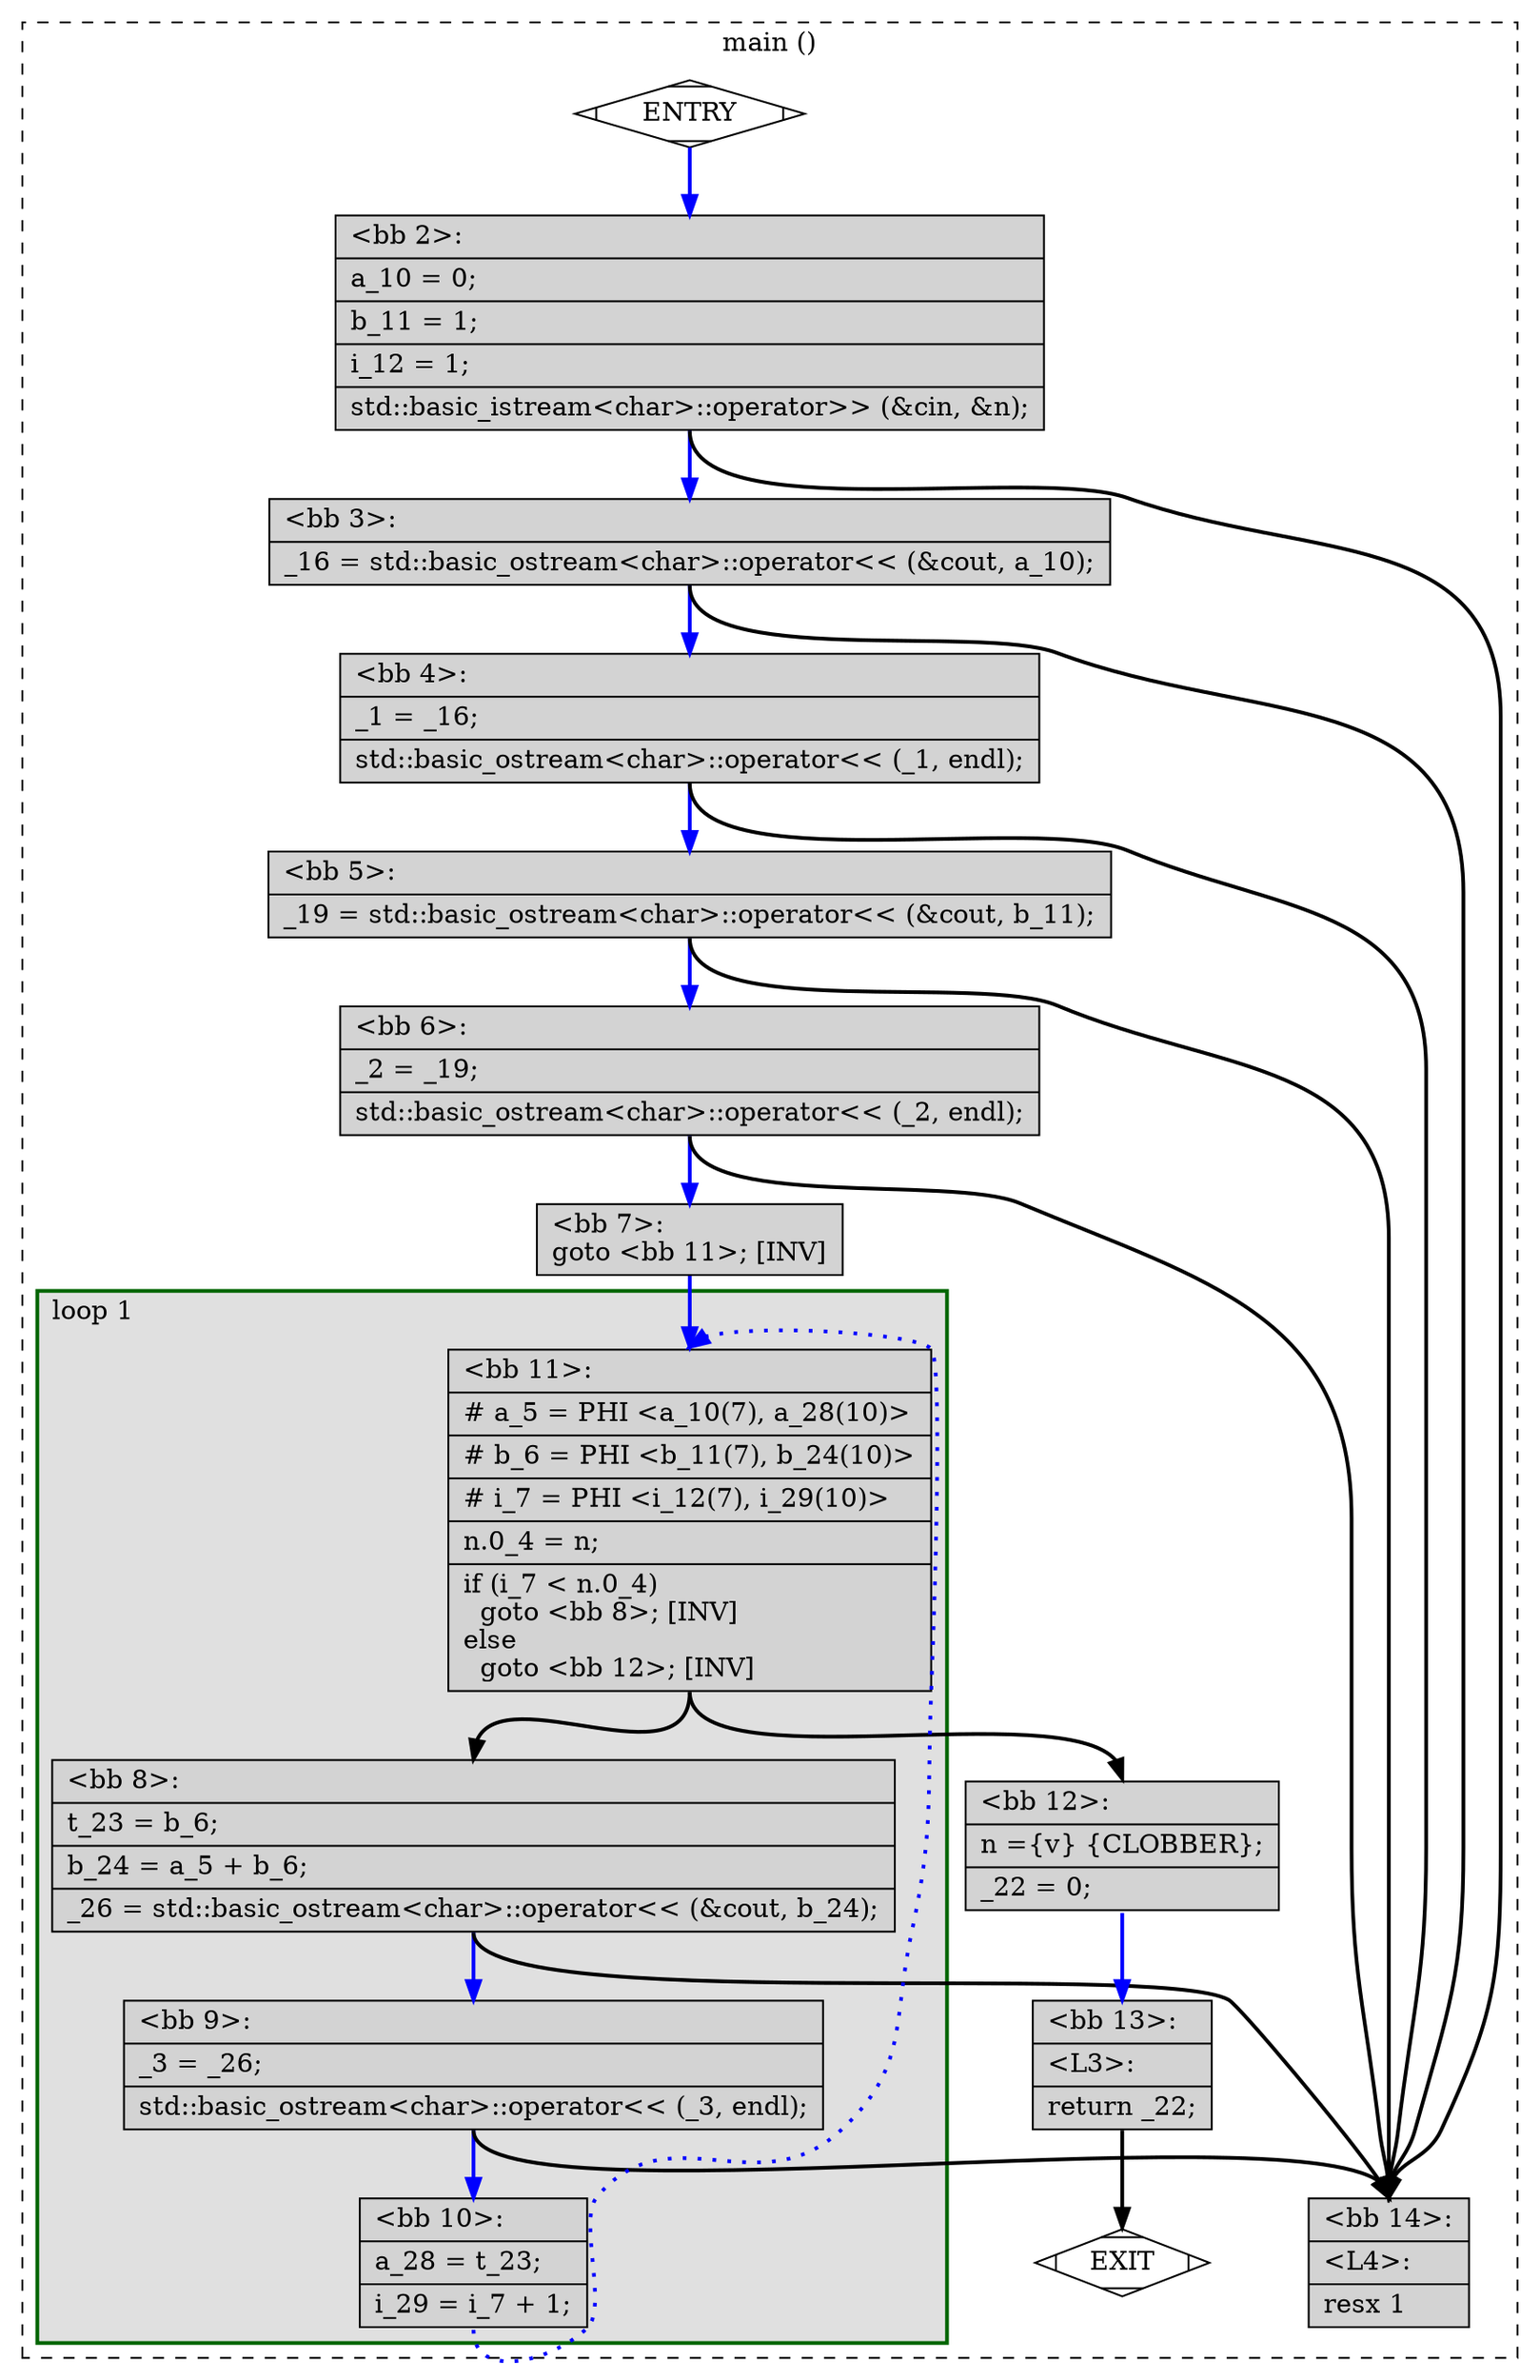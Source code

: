 digraph "cfg_analysis/O0/fibonacci_O0-Fibonacci.cpp.093t.ehdisp" {
overlap=false;
subgraph "cluster_main" {
	style="dashed";
	color="black";
	label="main ()";
	subgraph cluster_1727_1 {
	style="filled";
	color="darkgreen";
	fillcolor="grey88";
	label="loop 1";
	labeljust=l;
	penwidth=2;
	fn_1727_basic_block_11 [shape=record,style=filled,fillcolor=lightgrey,label="{\<bb\ 11\>:\l\
|#\ a_5\ =\ PHI\ \<a_10(7),\ a_28(10)\>\l\
|#\ b_6\ =\ PHI\ \<b_11(7),\ b_24(10)\>\l\
|#\ i_7\ =\ PHI\ \<i_12(7),\ i_29(10)\>\l\
|n.0_4\ =\ n;\l\
|if\ (i_7\ \<\ n.0_4)\l\
\ \ goto\ \<bb\ 8\>;\ [INV]\l\
else\l\
\ \ goto\ \<bb\ 12\>;\ [INV]\l\
}"];

	fn_1727_basic_block_8 [shape=record,style=filled,fillcolor=lightgrey,label="{\<bb\ 8\>:\l\
|t_23\ =\ b_6;\l\
|b_24\ =\ a_5\ +\ b_6;\l\
|_26\ =\ std::basic_ostream\<char\>::operator\<\<\ (&cout,\ b_24);\l\
}"];

	fn_1727_basic_block_9 [shape=record,style=filled,fillcolor=lightgrey,label="{\<bb\ 9\>:\l\
|_3\ =\ _26;\l\
|std::basic_ostream\<char\>::operator\<\<\ (_3,\ endl);\l\
}"];

	fn_1727_basic_block_10 [shape=record,style=filled,fillcolor=lightgrey,label="{\<bb\ 10\>:\l\
|a_28\ =\ t_23;\l\
|i_29\ =\ i_7\ +\ 1;\l\
}"];

	}
	fn_1727_basic_block_0 [shape=Mdiamond,style=filled,fillcolor=white,label="ENTRY"];

	fn_1727_basic_block_1 [shape=Mdiamond,style=filled,fillcolor=white,label="EXIT"];

	fn_1727_basic_block_2 [shape=record,style=filled,fillcolor=lightgrey,label="{\<bb\ 2\>:\l\
|a_10\ =\ 0;\l\
|b_11\ =\ 1;\l\
|i_12\ =\ 1;\l\
|std::basic_istream\<char\>::operator\>\>\ (&cin,\ &n);\l\
}"];

	fn_1727_basic_block_3 [shape=record,style=filled,fillcolor=lightgrey,label="{\<bb\ 3\>:\l\
|_16\ =\ std::basic_ostream\<char\>::operator\<\<\ (&cout,\ a_10);\l\
}"];

	fn_1727_basic_block_4 [shape=record,style=filled,fillcolor=lightgrey,label="{\<bb\ 4\>:\l\
|_1\ =\ _16;\l\
|std::basic_ostream\<char\>::operator\<\<\ (_1,\ endl);\l\
}"];

	fn_1727_basic_block_5 [shape=record,style=filled,fillcolor=lightgrey,label="{\<bb\ 5\>:\l\
|_19\ =\ std::basic_ostream\<char\>::operator\<\<\ (&cout,\ b_11);\l\
}"];

	fn_1727_basic_block_6 [shape=record,style=filled,fillcolor=lightgrey,label="{\<bb\ 6\>:\l\
|_2\ =\ _19;\l\
|std::basic_ostream\<char\>::operator\<\<\ (_2,\ endl);\l\
}"];

	fn_1727_basic_block_7 [shape=record,style=filled,fillcolor=lightgrey,label="{\<bb\ 7\>:\l\
goto\ \<bb\ 11\>;\ [INV]\l\
}"];

	fn_1727_basic_block_12 [shape=record,style=filled,fillcolor=lightgrey,label="{\<bb\ 12\>:\l\
|n\ =\{v\}\ \{CLOBBER\};\l\
|_22\ =\ 0;\l\
}"];

	fn_1727_basic_block_13 [shape=record,style=filled,fillcolor=lightgrey,label="{\<bb\ 13\>:\l\
|\<L3\>:\l\
|return\ _22;\l\
}"];

	fn_1727_basic_block_14 [shape=record,style=filled,fillcolor=lightgrey,label="{\<bb\ 14\>:\l\
|\<L4\>:\l\
|resx\ 1\l\
}"];

	fn_1727_basic_block_0:s -> fn_1727_basic_block_2:n [style="solid,bold",color=blue,weight=100,constraint=true];
	fn_1727_basic_block_2:s -> fn_1727_basic_block_14:n [style="solid,bold",color=black,weight=10,constraint=true];
	fn_1727_basic_block_2:s -> fn_1727_basic_block_3:n [style="solid,bold",color=blue,weight=100,constraint=true];
	fn_1727_basic_block_3:s -> fn_1727_basic_block_14:n [style="solid,bold",color=black,weight=10,constraint=true];
	fn_1727_basic_block_3:s -> fn_1727_basic_block_4:n [style="solid,bold",color=blue,weight=100,constraint=true];
	fn_1727_basic_block_4:s -> fn_1727_basic_block_14:n [style="solid,bold",color=black,weight=10,constraint=true];
	fn_1727_basic_block_4:s -> fn_1727_basic_block_5:n [style="solid,bold",color=blue,weight=100,constraint=true];
	fn_1727_basic_block_5:s -> fn_1727_basic_block_14:n [style="solid,bold",color=black,weight=10,constraint=true];
	fn_1727_basic_block_5:s -> fn_1727_basic_block_6:n [style="solid,bold",color=blue,weight=100,constraint=true];
	fn_1727_basic_block_6:s -> fn_1727_basic_block_14:n [style="solid,bold",color=black,weight=10,constraint=true];
	fn_1727_basic_block_6:s -> fn_1727_basic_block_7:n [style="solid,bold",color=blue,weight=100,constraint=true];
	fn_1727_basic_block_7:s -> fn_1727_basic_block_11:n [style="solid,bold",color=blue,weight=100,constraint=true];
	fn_1727_basic_block_8:s -> fn_1727_basic_block_14:n [style="solid,bold",color=black,weight=10,constraint=true];
	fn_1727_basic_block_8:s -> fn_1727_basic_block_9:n [style="solid,bold",color=blue,weight=100,constraint=true];
	fn_1727_basic_block_9:s -> fn_1727_basic_block_14:n [style="solid,bold",color=black,weight=10,constraint=true];
	fn_1727_basic_block_9:s -> fn_1727_basic_block_10:n [style="solid,bold",color=blue,weight=100,constraint=true];
	fn_1727_basic_block_10:s -> fn_1727_basic_block_11:n [style="dotted,bold",color=blue,weight=10,constraint=false];
	fn_1727_basic_block_11:s -> fn_1727_basic_block_8:n [style="solid,bold",color=black,weight=10,constraint=true];
	fn_1727_basic_block_11:s -> fn_1727_basic_block_12:n [style="solid,bold",color=black,weight=10,constraint=true];
	fn_1727_basic_block_12:s -> fn_1727_basic_block_13:n [style="solid,bold",color=blue,weight=100,constraint=true];
	fn_1727_basic_block_13:s -> fn_1727_basic_block_1:n [style="solid,bold",color=black,weight=10,constraint=true];
	fn_1727_basic_block_0:s -> fn_1727_basic_block_1:n [style="invis",constraint=true];
}
}
